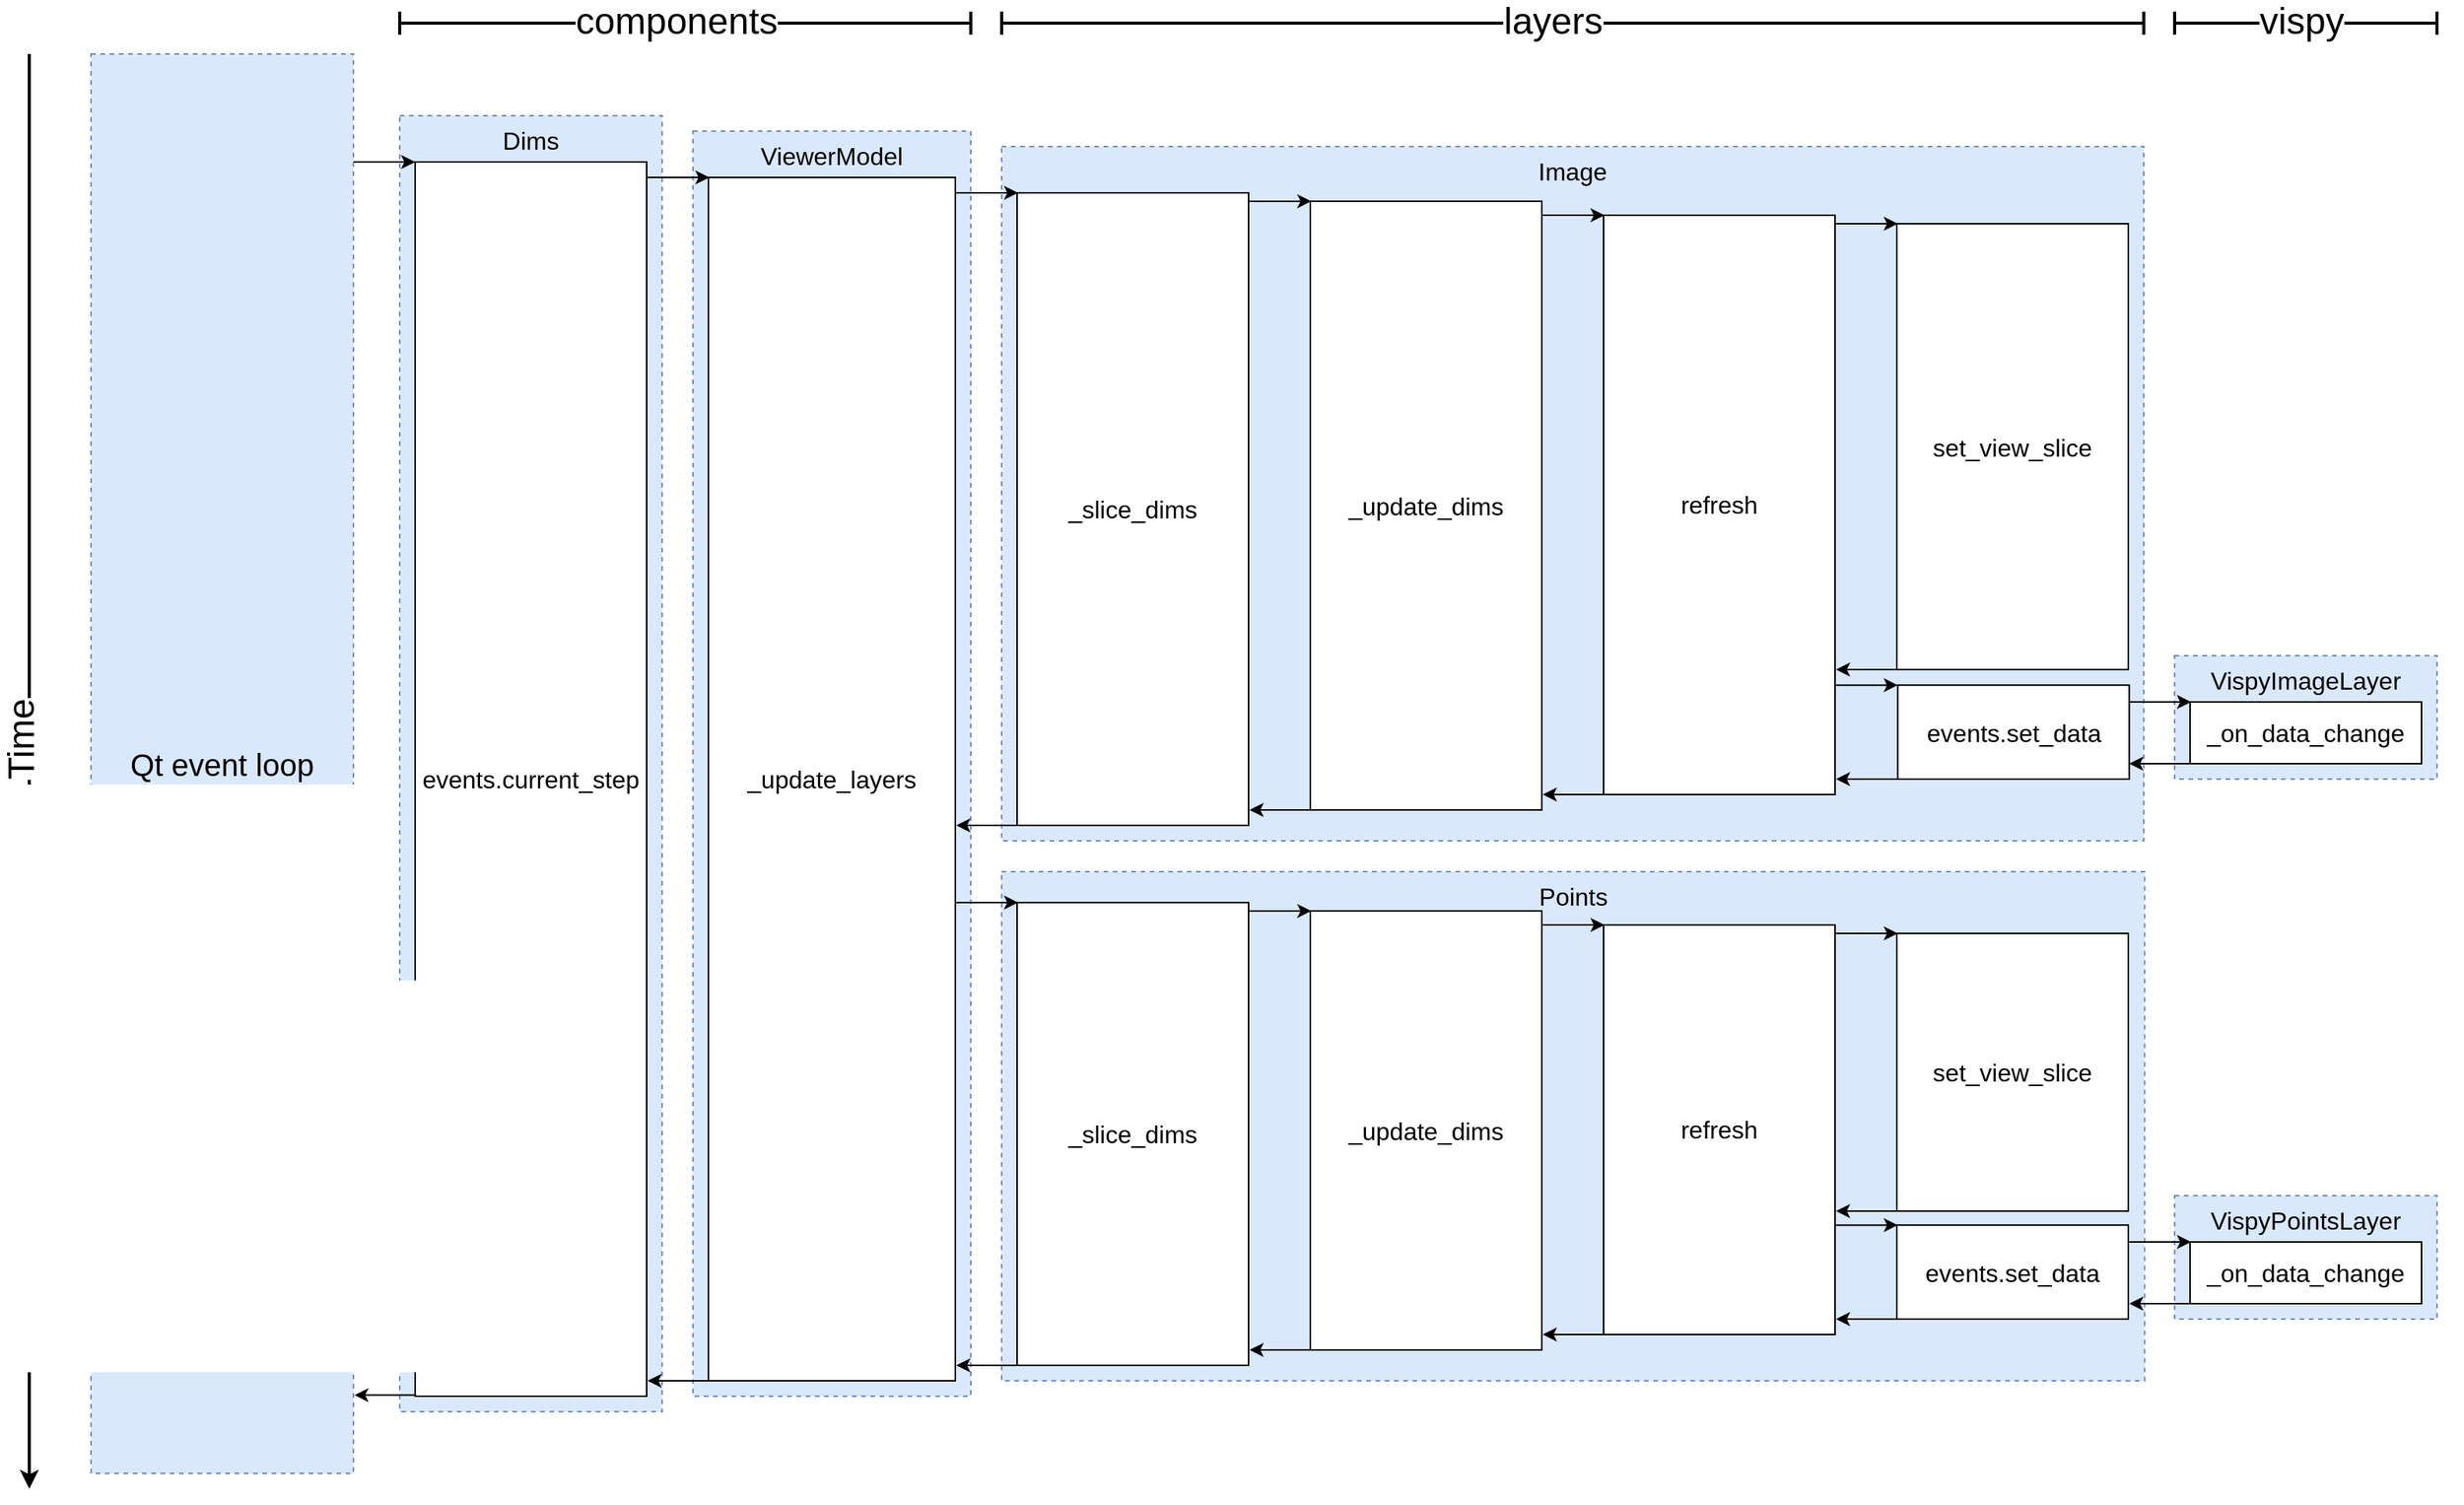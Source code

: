 <mxfile version="20.0.4" type="github">
  <diagram id="Yj_vzEqTpsTSU6RkFpzm" name="Page-1">
    <mxGraphModel dx="2593" dy="1456" grid="1" gridSize="10" guides="1" tooltips="1" connect="1" arrows="1" fold="1" page="1" pageScale="1" pageWidth="850" pageHeight="1100" math="0" shadow="0">
      <root>
        <mxCell id="0" />
        <mxCell id="1" parent="0" />
        <mxCell id="6yyRVk2ILkX0JGuf4gln-77" value="VispyPointsLayer" style="rounded=0;whiteSpace=wrap;html=1;verticalAlign=top;align=center;spacingLeft=0;spacingTop=0;dashed=1;fillColor=#dae8fc;strokeColor=#6c8ebf;fontSize=16;" parent="1" vertex="1">
          <mxGeometry x="1430" y="800" width="170" height="80" as="geometry" />
        </mxCell>
        <mxCell id="6yyRVk2ILkX0JGuf4gln-20" value="VispyImageLayer" style="rounded=0;whiteSpace=wrap;html=1;verticalAlign=top;align=center;spacingLeft=0;spacingTop=0;dashed=1;fillColor=#dae8fc;strokeColor=#6c8ebf;fontSize=16;" parent="1" vertex="1">
          <mxGeometry x="1430" y="450" width="170" height="80" as="geometry" />
        </mxCell>
        <mxCell id="6yyRVk2ILkX0JGuf4gln-4" value="ViewerModel" style="rounded=0;whiteSpace=wrap;html=1;verticalAlign=top;align=center;spacingLeft=0;spacingTop=0;dashed=1;fillColor=#dae8fc;strokeColor=#6c8ebf;fontSize=16;" parent="1" vertex="1">
          <mxGeometry x="470" y="110" width="180" height="820" as="geometry" />
        </mxCell>
        <mxCell id="6yyRVk2ILkX0JGuf4gln-6" value="_update_layers" style="rounded=0;whiteSpace=wrap;html=1;fontSize=16;" parent="1" vertex="1">
          <mxGeometry x="480" y="140" width="160" height="780" as="geometry" />
        </mxCell>
        <mxCell id="6yyRVk2ILkX0JGuf4gln-2" value="Dims" style="rounded=0;whiteSpace=wrap;html=1;verticalAlign=top;align=center;spacingLeft=0;spacingTop=0;dashed=1;fillColor=#dae8fc;strokeColor=#6c8ebf;fontSize=16;" parent="1" vertex="1">
          <mxGeometry x="280" y="100" width="170" height="840" as="geometry" />
        </mxCell>
        <mxCell id="6yyRVk2ILkX0JGuf4gln-3" value="events.current_step" style="rounded=0;whiteSpace=wrap;html=1;fontSize=16;" parent="1" vertex="1">
          <mxGeometry x="290" y="130" width="150" height="800" as="geometry" />
        </mxCell>
        <mxCell id="6yyRVk2ILkX0JGuf4gln-7" value="Image" style="rounded=0;whiteSpace=wrap;html=1;verticalAlign=top;align=center;spacingLeft=0;spacingTop=0;dashed=1;fillColor=#dae8fc;strokeColor=#6c8ebf;fontSize=16;" parent="1" vertex="1">
          <mxGeometry x="670" y="120" width="740" height="450" as="geometry" />
        </mxCell>
        <mxCell id="6yyRVk2ILkX0JGuf4gln-5" value="_slice_dims" style="rounded=0;whiteSpace=wrap;html=1;fontSize=16;" parent="1" vertex="1">
          <mxGeometry x="680" y="150" width="150" height="410" as="geometry" />
        </mxCell>
        <mxCell id="6yyRVk2ILkX0JGuf4gln-8" value="_update_dims" style="rounded=0;whiteSpace=wrap;html=1;fontSize=16;" parent="1" vertex="1">
          <mxGeometry x="870" y="155.45" width="150" height="394.55" as="geometry" />
        </mxCell>
        <mxCell id="6yyRVk2ILkX0JGuf4gln-9" value="refresh" style="rounded=0;whiteSpace=wrap;html=1;fontSize=16;" parent="1" vertex="1">
          <mxGeometry x="1060" y="164.54" width="150" height="375.46" as="geometry" />
        </mxCell>
        <mxCell id="6yyRVk2ILkX0JGuf4gln-10" value="set_view_slice" style="rounded=0;whiteSpace=wrap;html=1;fontSize=16;" parent="1" vertex="1">
          <mxGeometry x="1250" y="170" width="150" height="289" as="geometry" />
        </mxCell>
        <mxCell id="6yyRVk2ILkX0JGuf4gln-17" value="events.set_data" style="rounded=0;whiteSpace=wrap;html=1;fontSize=16;" parent="1" vertex="1">
          <mxGeometry x="1250.62" y="469.09" width="150" height="60.91" as="geometry" />
        </mxCell>
        <mxCell id="6yyRVk2ILkX0JGuf4gln-54" value="" style="endArrow=classic;html=1;rounded=0;" parent="1" edge="1">
          <mxGeometry width="50" height="50" relative="1" as="geometry">
            <mxPoint x="250.0" y="130" as="sourcePoint" />
            <mxPoint x="290.0" y="130" as="targetPoint" />
          </mxGeometry>
        </mxCell>
        <mxCell id="6yyRVk2ILkX0JGuf4gln-55" value="" style="endArrow=classic;html=1;rounded=0;" parent="1" edge="1">
          <mxGeometry width="50" height="50" relative="1" as="geometry">
            <mxPoint x="440.62" y="140" as="sourcePoint" />
            <mxPoint x="480.62" y="140" as="targetPoint" />
          </mxGeometry>
        </mxCell>
        <mxCell id="6yyRVk2ILkX0JGuf4gln-56" value="" style="endArrow=classic;html=1;rounded=0;" parent="1" edge="1">
          <mxGeometry width="50" height="50" relative="1" as="geometry">
            <mxPoint x="640.62" y="150" as="sourcePoint" />
            <mxPoint x="680.62" y="150" as="targetPoint" />
          </mxGeometry>
        </mxCell>
        <mxCell id="6yyRVk2ILkX0JGuf4gln-57" value="" style="endArrow=classic;html=1;rounded=0;" parent="1" edge="1">
          <mxGeometry width="50" height="50" relative="1" as="geometry">
            <mxPoint x="830.62" y="155.45" as="sourcePoint" />
            <mxPoint x="870.62" y="155.45" as="targetPoint" />
          </mxGeometry>
        </mxCell>
        <mxCell id="6yyRVk2ILkX0JGuf4gln-58" value="" style="endArrow=classic;html=1;rounded=0;" parent="1" edge="1">
          <mxGeometry width="50" height="50" relative="1" as="geometry">
            <mxPoint x="1020.62" y="164.54" as="sourcePoint" />
            <mxPoint x="1060.62" y="164.54" as="targetPoint" />
          </mxGeometry>
        </mxCell>
        <mxCell id="6yyRVk2ILkX0JGuf4gln-59" value="" style="endArrow=classic;html=1;rounded=0;" parent="1" edge="1">
          <mxGeometry width="50" height="50" relative="1" as="geometry">
            <mxPoint x="1210.62" y="170.0" as="sourcePoint" />
            <mxPoint x="1250.62" y="170.0" as="targetPoint" />
          </mxGeometry>
        </mxCell>
        <mxCell id="6yyRVk2ILkX0JGuf4gln-60" value="" style="endArrow=classic;html=1;rounded=0;" parent="1" edge="1">
          <mxGeometry width="50" height="50" relative="1" as="geometry">
            <mxPoint x="1400.62" y="480.0" as="sourcePoint" />
            <mxPoint x="1440.62" y="480.0" as="targetPoint" />
          </mxGeometry>
        </mxCell>
        <mxCell id="6yyRVk2ILkX0JGuf4gln-61" value="" style="endArrow=classic;html=1;rounded=0;" parent="1" edge="1">
          <mxGeometry width="50" height="50" relative="1" as="geometry">
            <mxPoint x="1440.62" y="520.0" as="sourcePoint" />
            <mxPoint x="1400.62" y="520" as="targetPoint" />
          </mxGeometry>
        </mxCell>
        <mxCell id="6yyRVk2ILkX0JGuf4gln-62" value="" style="endArrow=classic;html=1;rounded=0;" parent="1" edge="1">
          <mxGeometry width="50" height="50" relative="1" as="geometry">
            <mxPoint x="1250.62" y="530.0" as="sourcePoint" />
            <mxPoint x="1210.62" y="530.0" as="targetPoint" />
          </mxGeometry>
        </mxCell>
        <mxCell id="6yyRVk2ILkX0JGuf4gln-65" value="" style="endArrow=classic;html=1;rounded=0;" parent="1" edge="1">
          <mxGeometry width="50" height="50" relative="1" as="geometry">
            <mxPoint x="1210.62" y="469.09" as="sourcePoint" />
            <mxPoint x="1250.62" y="469.09" as="targetPoint" />
          </mxGeometry>
        </mxCell>
        <mxCell id="6yyRVk2ILkX0JGuf4gln-66" value="" style="endArrow=classic;html=1;rounded=0;" parent="1" edge="1">
          <mxGeometry width="50" height="50" relative="1" as="geometry">
            <mxPoint x="1060.62" y="540" as="sourcePoint" />
            <mxPoint x="1020.62" y="540.0" as="targetPoint" />
          </mxGeometry>
        </mxCell>
        <mxCell id="6yyRVk2ILkX0JGuf4gln-67" value="" style="endArrow=classic;html=1;rounded=0;" parent="1" edge="1">
          <mxGeometry width="50" height="50" relative="1" as="geometry">
            <mxPoint x="870.62" y="550.0" as="sourcePoint" />
            <mxPoint x="830.62" y="550.0" as="targetPoint" />
          </mxGeometry>
        </mxCell>
        <mxCell id="6yyRVk2ILkX0JGuf4gln-68" value="" style="endArrow=classic;html=1;rounded=0;" parent="1" edge="1">
          <mxGeometry width="50" height="50" relative="1" as="geometry">
            <mxPoint x="680.62" y="560.0" as="sourcePoint" />
            <mxPoint x="640.62" y="560.0" as="targetPoint" />
          </mxGeometry>
        </mxCell>
        <mxCell id="6yyRVk2ILkX0JGuf4gln-69" value="" style="endArrow=classic;html=1;rounded=0;" parent="1" edge="1">
          <mxGeometry width="50" height="50" relative="1" as="geometry">
            <mxPoint x="480.63" y="920.0" as="sourcePoint" />
            <mxPoint x="440.63" y="920.0" as="targetPoint" />
          </mxGeometry>
        </mxCell>
        <mxCell id="6yyRVk2ILkX0JGuf4gln-70" value="" style="endArrow=classic;html=1;rounded=0;" parent="1" edge="1">
          <mxGeometry width="50" height="50" relative="1" as="geometry">
            <mxPoint x="290.63" y="929.31" as="sourcePoint" />
            <mxPoint x="250.63" y="929.31" as="targetPoint" />
          </mxGeometry>
        </mxCell>
        <mxCell id="6yyRVk2ILkX0JGuf4gln-75" value="" style="endArrow=classic;html=1;rounded=0;" parent="1" edge="1">
          <mxGeometry width="50" height="50" relative="1" as="geometry">
            <mxPoint x="1250.62" y="459" as="sourcePoint" />
            <mxPoint x="1210.62" y="459" as="targetPoint" />
          </mxGeometry>
        </mxCell>
        <mxCell id="6yyRVk2ILkX0JGuf4gln-79" value="Points" style="rounded=0;whiteSpace=wrap;html=1;verticalAlign=top;align=center;spacingLeft=0;spacingTop=0;dashed=1;fillColor=#dae8fc;strokeColor=#6c8ebf;fontSize=16;" parent="1" vertex="1">
          <mxGeometry x="670" y="590" width="740.62" height="330" as="geometry" />
        </mxCell>
        <mxCell id="6yyRVk2ILkX0JGuf4gln-80" value="_slice_dims" style="rounded=0;whiteSpace=wrap;html=1;fontSize=16;" parent="1" vertex="1">
          <mxGeometry x="680" y="610" width="150" height="300" as="geometry" />
        </mxCell>
        <mxCell id="6yyRVk2ILkX0JGuf4gln-81" value="_update_dims" style="rounded=0;whiteSpace=wrap;html=1;fontSize=16;" parent="1" vertex="1">
          <mxGeometry x="870" y="615.45" width="150" height="284.55" as="geometry" />
        </mxCell>
        <mxCell id="6yyRVk2ILkX0JGuf4gln-82" value="refresh" style="rounded=0;whiteSpace=wrap;html=1;fontSize=16;" parent="1" vertex="1">
          <mxGeometry x="1060" y="624.54" width="150" height="265.46" as="geometry" />
        </mxCell>
        <mxCell id="6yyRVk2ILkX0JGuf4gln-83" value="set_view_slice" style="rounded=0;whiteSpace=wrap;html=1;fontSize=16;" parent="1" vertex="1">
          <mxGeometry x="1250" y="630" width="150" height="180" as="geometry" />
        </mxCell>
        <mxCell id="6yyRVk2ILkX0JGuf4gln-84" value="events.set_data" style="rounded=0;whiteSpace=wrap;html=1;fontSize=16;" parent="1" vertex="1">
          <mxGeometry x="1250" y="819.09" width="150" height="60.91" as="geometry" />
        </mxCell>
        <mxCell id="6yyRVk2ILkX0JGuf4gln-86" value="" style="endArrow=classic;html=1;rounded=0;" parent="1" edge="1">
          <mxGeometry width="50" height="50" relative="1" as="geometry">
            <mxPoint x="830.62" y="615.45" as="sourcePoint" />
            <mxPoint x="870.62" y="615.45" as="targetPoint" />
          </mxGeometry>
        </mxCell>
        <mxCell id="6yyRVk2ILkX0JGuf4gln-87" value="" style="endArrow=classic;html=1;rounded=0;" parent="1" edge="1">
          <mxGeometry width="50" height="50" relative="1" as="geometry">
            <mxPoint x="1020.62" y="624.54" as="sourcePoint" />
            <mxPoint x="1060.62" y="624.54" as="targetPoint" />
          </mxGeometry>
        </mxCell>
        <mxCell id="6yyRVk2ILkX0JGuf4gln-88" value="" style="endArrow=classic;html=1;rounded=0;" parent="1" edge="1">
          <mxGeometry width="50" height="50" relative="1" as="geometry">
            <mxPoint x="1210.62" y="630" as="sourcePoint" />
            <mxPoint x="1250.62" y="630" as="targetPoint" />
          </mxGeometry>
        </mxCell>
        <mxCell id="6yyRVk2ILkX0JGuf4gln-89" value="" style="endArrow=classic;html=1;rounded=0;" parent="1" edge="1">
          <mxGeometry width="50" height="50" relative="1" as="geometry">
            <mxPoint x="1400.62" y="830" as="sourcePoint" />
            <mxPoint x="1440.62" y="830" as="targetPoint" />
          </mxGeometry>
        </mxCell>
        <mxCell id="6yyRVk2ILkX0JGuf4gln-90" value="" style="endArrow=classic;html=1;rounded=0;" parent="1" edge="1">
          <mxGeometry width="50" height="50" relative="1" as="geometry">
            <mxPoint x="1440.62" y="870" as="sourcePoint" />
            <mxPoint x="1400.62" y="870" as="targetPoint" />
          </mxGeometry>
        </mxCell>
        <mxCell id="6yyRVk2ILkX0JGuf4gln-91" value="" style="endArrow=classic;html=1;rounded=0;" parent="1" edge="1">
          <mxGeometry width="50" height="50" relative="1" as="geometry">
            <mxPoint x="1250.62" y="880" as="sourcePoint" />
            <mxPoint x="1210.62" y="880" as="targetPoint" />
          </mxGeometry>
        </mxCell>
        <mxCell id="6yyRVk2ILkX0JGuf4gln-94" value="" style="endArrow=classic;html=1;rounded=0;" parent="1" edge="1">
          <mxGeometry width="50" height="50" relative="1" as="geometry">
            <mxPoint x="1210.62" y="819.09" as="sourcePoint" />
            <mxPoint x="1250.62" y="819.09" as="targetPoint" />
          </mxGeometry>
        </mxCell>
        <mxCell id="6yyRVk2ILkX0JGuf4gln-95" value="" style="endArrow=classic;html=1;rounded=0;" parent="1" edge="1">
          <mxGeometry width="50" height="50" relative="1" as="geometry">
            <mxPoint x="1060.62" y="890" as="sourcePoint" />
            <mxPoint x="1020.62" y="890.0" as="targetPoint" />
          </mxGeometry>
        </mxCell>
        <mxCell id="6yyRVk2ILkX0JGuf4gln-96" value="" style="endArrow=classic;html=1;rounded=0;" parent="1" edge="1">
          <mxGeometry width="50" height="50" relative="1" as="geometry">
            <mxPoint x="870.62" y="900.0" as="sourcePoint" />
            <mxPoint x="830.62" y="900.0" as="targetPoint" />
          </mxGeometry>
        </mxCell>
        <mxCell id="6yyRVk2ILkX0JGuf4gln-99" value="" style="endArrow=classic;html=1;rounded=0;" parent="1" edge="1">
          <mxGeometry width="50" height="50" relative="1" as="geometry">
            <mxPoint x="1250.62" y="810" as="sourcePoint" />
            <mxPoint x="1210.62" y="810" as="targetPoint" />
          </mxGeometry>
        </mxCell>
        <mxCell id="6yyRVk2ILkX0JGuf4gln-100" value="" style="endArrow=classic;html=1;rounded=0;" parent="1" edge="1">
          <mxGeometry width="50" height="50" relative="1" as="geometry">
            <mxPoint x="680.62" y="910.0" as="sourcePoint" />
            <mxPoint x="640.62" y="910.0" as="targetPoint" />
          </mxGeometry>
        </mxCell>
        <mxCell id="6yyRVk2ILkX0JGuf4gln-101" value="" style="endArrow=classic;html=1;rounded=0;" parent="1" edge="1">
          <mxGeometry width="50" height="50" relative="1" as="geometry">
            <mxPoint x="640.62" y="610" as="sourcePoint" />
            <mxPoint x="680.62" y="610" as="targetPoint" />
          </mxGeometry>
        </mxCell>
        <mxCell id="6yyRVk2ILkX0JGuf4gln-21" value="_on_data_change" style="rounded=0;whiteSpace=wrap;html=1;fontSize=16;" parent="1" vertex="1">
          <mxGeometry x="1440" y="480" width="150" height="40" as="geometry" />
        </mxCell>
        <mxCell id="6yyRVk2ILkX0JGuf4gln-78" value="_on_data_change" style="rounded=0;whiteSpace=wrap;html=1;fontSize=16;" parent="1" vertex="1">
          <mxGeometry x="1440" y="830" width="150" height="40" as="geometry" />
        </mxCell>
        <mxCell id="6yyRVk2ILkX0JGuf4gln-105" value="" style="endArrow=classic;html=1;rounded=0;fontSize=16;strokeWidth=2;" parent="1" edge="1">
          <mxGeometry width="50" height="50" relative="1" as="geometry">
            <mxPoint x="40" y="60" as="sourcePoint" />
            <mxPoint x="40" y="990" as="targetPoint" />
          </mxGeometry>
        </mxCell>
        <mxCell id="6yyRVk2ILkX0JGuf4gln-106" value="Time" style="edgeLabel;html=1;align=center;verticalAlign=middle;resizable=0;points=[];fontSize=24;horizontal=0;" parent="6yyRVk2ILkX0JGuf4gln-105" vertex="1" connectable="0">
          <mxGeometry x="-0.044" y="-5" relative="1" as="geometry">
            <mxPoint as="offset" />
          </mxGeometry>
        </mxCell>
        <mxCell id="6yyRVk2ILkX0JGuf4gln-107" value="Qt event loop" style="rounded=0;whiteSpace=wrap;html=1;verticalAlign=middle;align=center;spacingLeft=0;spacingTop=0;dashed=1;fillColor=#dae8fc;strokeColor=#6c8ebf;fontSize=20;horizontal=1;" parent="1" vertex="1">
          <mxGeometry x="80" y="60" width="170" height="920" as="geometry" />
        </mxCell>
        <mxCell id="6yyRVk2ILkX0JGuf4gln-115" value="" style="endArrow=baseDash;html=1;rounded=0;fontSize=24;strokeWidth=2;endFill=0;startArrow=baseDash;startFill=0;endSize=12;startSize=12;" parent="1" edge="1">
          <mxGeometry width="50" height="50" relative="1" as="geometry">
            <mxPoint x="280" y="40" as="sourcePoint" />
            <mxPoint x="650" y="40" as="targetPoint" />
          </mxGeometry>
        </mxCell>
        <mxCell id="6yyRVk2ILkX0JGuf4gln-118" value="components" style="edgeLabel;html=1;align=center;verticalAlign=middle;resizable=0;points=[];fontSize=24;" parent="6yyRVk2ILkX0JGuf4gln-115" vertex="1" connectable="0">
          <mxGeometry x="-0.036" y="1" relative="1" as="geometry">
            <mxPoint as="offset" />
          </mxGeometry>
        </mxCell>
        <mxCell id="6yyRVk2ILkX0JGuf4gln-120" value="" style="endArrow=baseDash;html=1;rounded=0;fontSize=24;strokeWidth=2;endFill=0;startArrow=baseDash;startFill=0;endSize=12;startSize=12;" parent="1" edge="1">
          <mxGeometry width="50" height="50" relative="1" as="geometry">
            <mxPoint x="670" y="40" as="sourcePoint" />
            <mxPoint x="1410" y="40" as="targetPoint" />
          </mxGeometry>
        </mxCell>
        <mxCell id="6yyRVk2ILkX0JGuf4gln-121" value="layers" style="edgeLabel;html=1;align=center;verticalAlign=middle;resizable=0;points=[];fontSize=24;" parent="6yyRVk2ILkX0JGuf4gln-120" vertex="1" connectable="0">
          <mxGeometry x="-0.036" y="1" relative="1" as="geometry">
            <mxPoint as="offset" />
          </mxGeometry>
        </mxCell>
        <mxCell id="6yyRVk2ILkX0JGuf4gln-122" value="" style="endArrow=baseDash;html=1;rounded=0;fontSize=24;strokeWidth=2;endFill=0;startArrow=baseDash;startFill=0;endSize=12;startSize=12;" parent="1" edge="1">
          <mxGeometry width="50" height="50" relative="1" as="geometry">
            <mxPoint x="1430" y="40" as="sourcePoint" />
            <mxPoint x="1600" y="40" as="targetPoint" />
          </mxGeometry>
        </mxCell>
        <mxCell id="6yyRVk2ILkX0JGuf4gln-123" value="vispy" style="edgeLabel;html=1;align=center;verticalAlign=middle;resizable=0;points=[];fontSize=24;" parent="6yyRVk2ILkX0JGuf4gln-122" vertex="1" connectable="0">
          <mxGeometry x="-0.036" y="1" relative="1" as="geometry">
            <mxPoint as="offset" />
          </mxGeometry>
        </mxCell>
      </root>
    </mxGraphModel>
  </diagram>
</mxfile>
